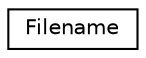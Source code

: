 digraph "Graphical Class Hierarchy"
{
 // LATEX_PDF_SIZE
  edge [fontname="Helvetica",fontsize="10",labelfontname="Helvetica",labelfontsize="10"];
  node [fontname="Helvetica",fontsize="10",shape=record];
  rankdir="LR";
  Node0 [label="Filename",height=0.2,width=0.4,color="black", fillcolor="white", style="filled",URL="$class_filename.html",tooltip="Contains the short name and the extension of a given file, without any knowledge of its path."];
}
